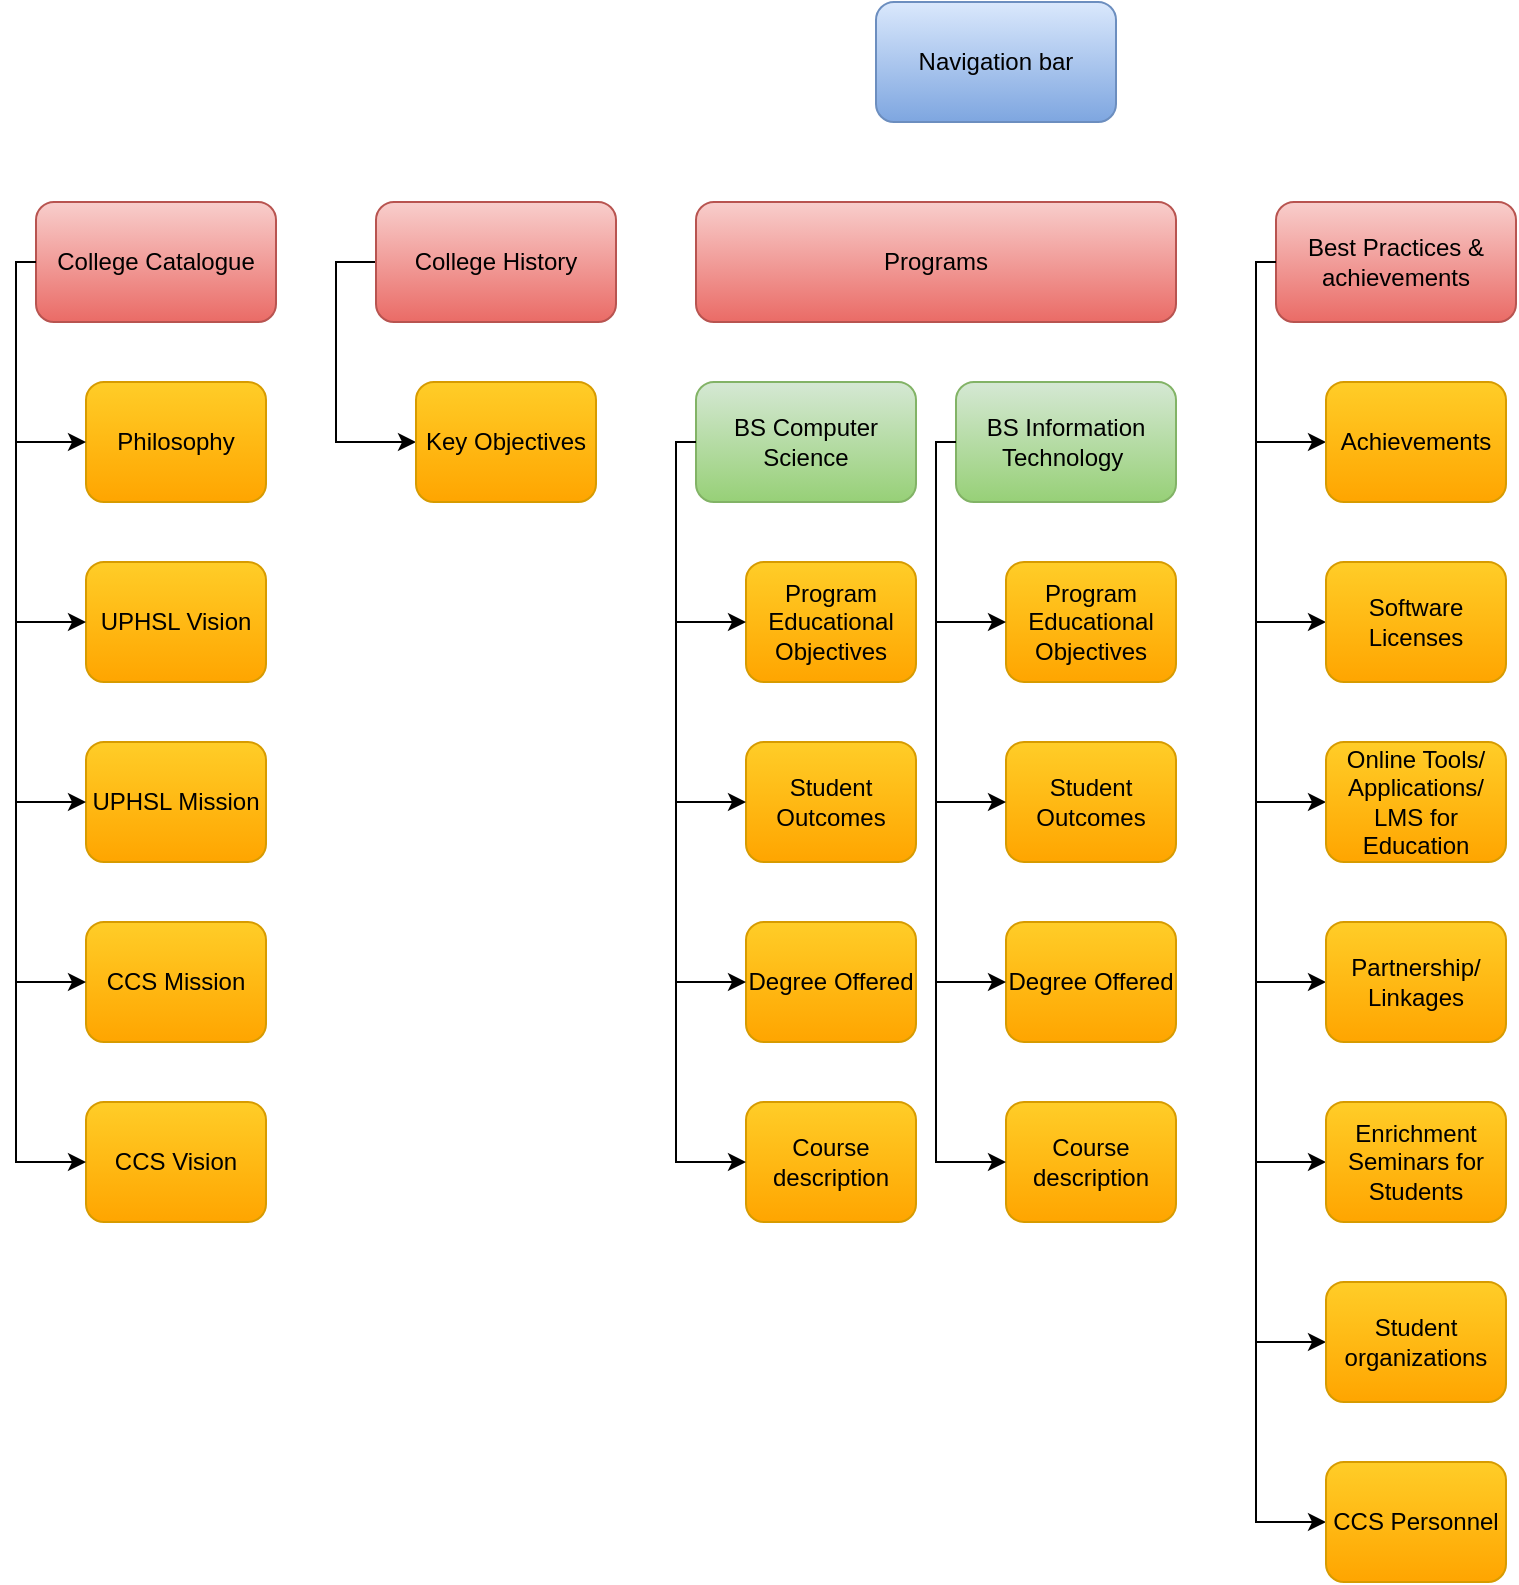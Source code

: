 <mxfile version="23.1.6" type="github">
  <diagram name="Page-1" id="sACsTCeDd_Et6IisknRS">
    <mxGraphModel dx="2514" dy="1337" grid="1" gridSize="10" guides="1" tooltips="1" connect="1" arrows="1" fold="1" page="1" pageScale="1" pageWidth="850" pageHeight="1100" math="0" shadow="0">
      <root>
        <mxCell id="0" />
        <mxCell id="1" parent="0" />
        <mxCell id="no28YzW2g3oVM7ufs7Dy-1" value="Navigation bar" style="rounded=1;whiteSpace=wrap;html=1;fillColor=#dae8fc;strokeColor=#6c8ebf;gradientColor=#7ea6e0;" vertex="1" parent="1">
          <mxGeometry x="450" y="40" width="120" height="60" as="geometry" />
        </mxCell>
        <mxCell id="no28YzW2g3oVM7ufs7Dy-60" style="edgeStyle=orthogonalEdgeStyle;rounded=0;orthogonalLoop=1;jettySize=auto;html=1;entryX=0;entryY=0.5;entryDx=0;entryDy=0;" edge="1" parent="1" source="no28YzW2g3oVM7ufs7Dy-7" target="no28YzW2g3oVM7ufs7Dy-22">
          <mxGeometry relative="1" as="geometry">
            <Array as="points">
              <mxPoint x="180" y="170" />
              <mxPoint x="180" y="260" />
            </Array>
          </mxGeometry>
        </mxCell>
        <mxCell id="no28YzW2g3oVM7ufs7Dy-7" value="College History" style="rounded=1;whiteSpace=wrap;html=1;fillColor=#f8cecc;strokeColor=#b85450;gradientColor=#ea6b66;" vertex="1" parent="1">
          <mxGeometry x="200" y="140" width="120" height="60" as="geometry" />
        </mxCell>
        <mxCell id="no28YzW2g3oVM7ufs7Dy-8" value="Programs" style="rounded=1;whiteSpace=wrap;html=1;fillColor=#f8cecc;strokeColor=#b85450;gradientColor=#ea6b66;" vertex="1" parent="1">
          <mxGeometry x="360" y="140" width="240" height="60" as="geometry" />
        </mxCell>
        <mxCell id="no28YzW2g3oVM7ufs7Dy-22" value="Key Objectives&lt;span id=&quot;docs-internal-guid-d5e53d72-7fff-2fe1-b138-4ab144727099&quot;&gt;&lt;/span&gt;" style="rounded=1;whiteSpace=wrap;html=1;fillColor=#ffcd28;strokeColor=#d79b00;gradientColor=#ffa500;" vertex="1" parent="1">
          <mxGeometry x="220" y="230" width="90" height="60" as="geometry" />
        </mxCell>
        <mxCell id="no28YzW2g3oVM7ufs7Dy-68" value="" style="group" vertex="1" connectable="0" parent="1">
          <mxGeometry x="350" y="230" width="120" height="420" as="geometry" />
        </mxCell>
        <mxCell id="no28YzW2g3oVM7ufs7Dy-25" value="BS Computer Science&lt;span id=&quot;docs-internal-guid-ea8f8cfb-7fff-ccc1-7b33-4c26a019957c&quot;&gt;&lt;/span&gt;&lt;span id=&quot;docs-internal-guid-ea8f8cfb-7fff-ccc1-7b33-4c26a019957c&quot;&gt;&lt;/span&gt;" style="rounded=1;whiteSpace=wrap;html=1;fillColor=#d5e8d4;strokeColor=#82b366;gradientColor=#97d077;" vertex="1" parent="no28YzW2g3oVM7ufs7Dy-68">
          <mxGeometry x="10" width="110" height="60" as="geometry" />
        </mxCell>
        <mxCell id="no28YzW2g3oVM7ufs7Dy-62" value="" style="group" vertex="1" connectable="0" parent="no28YzW2g3oVM7ufs7Dy-68">
          <mxGeometry x="35" y="90" width="85" height="330" as="geometry" />
        </mxCell>
        <mxCell id="no28YzW2g3oVM7ufs7Dy-24" value="Program Educational Objectives&lt;span id=&quot;docs-internal-guid-ea8f8cfb-7fff-ccc1-7b33-4c26a019957c&quot;&gt;&lt;/span&gt;&lt;span id=&quot;docs-internal-guid-ea8f8cfb-7fff-ccc1-7b33-4c26a019957c&quot;&gt;&lt;/span&gt;" style="rounded=1;whiteSpace=wrap;html=1;fillColor=#ffcd28;strokeColor=#d79b00;gradientColor=#ffa500;" vertex="1" parent="no28YzW2g3oVM7ufs7Dy-62">
          <mxGeometry width="85" height="60" as="geometry" />
        </mxCell>
        <mxCell id="no28YzW2g3oVM7ufs7Dy-29" value="Student Outcomes&lt;span id=&quot;docs-internal-guid-ea8f8cfb-7fff-ccc1-7b33-4c26a019957c&quot;&gt;&lt;/span&gt;&lt;span id=&quot;docs-internal-guid-ea8f8cfb-7fff-ccc1-7b33-4c26a019957c&quot;&gt;&lt;/span&gt;" style="rounded=1;whiteSpace=wrap;html=1;fillColor=#ffcd28;strokeColor=#d79b00;gradientColor=#ffa500;" vertex="1" parent="no28YzW2g3oVM7ufs7Dy-62">
          <mxGeometry y="90" width="85" height="60" as="geometry" />
        </mxCell>
        <mxCell id="no28YzW2g3oVM7ufs7Dy-30" value="Degree Offered&lt;span id=&quot;docs-internal-guid-ea8f8cfb-7fff-ccc1-7b33-4c26a019957c&quot;&gt;&lt;/span&gt;&lt;span id=&quot;docs-internal-guid-ea8f8cfb-7fff-ccc1-7b33-4c26a019957c&quot;&gt;&lt;/span&gt;" style="rounded=1;whiteSpace=wrap;html=1;fillColor=#ffcd28;strokeColor=#d79b00;gradientColor=#ffa500;" vertex="1" parent="no28YzW2g3oVM7ufs7Dy-62">
          <mxGeometry y="180" width="85" height="60" as="geometry" />
        </mxCell>
        <mxCell id="no28YzW2g3oVM7ufs7Dy-32" value="Course description&lt;span id=&quot;docs-internal-guid-ea8f8cfb-7fff-ccc1-7b33-4c26a019957c&quot;&gt;&lt;/span&gt;&lt;span id=&quot;docs-internal-guid-ea8f8cfb-7fff-ccc1-7b33-4c26a019957c&quot;&gt;&lt;/span&gt;" style="rounded=1;whiteSpace=wrap;html=1;fillColor=#ffcd28;strokeColor=#d79b00;gradientColor=#ffa500;" vertex="1" parent="no28YzW2g3oVM7ufs7Dy-62">
          <mxGeometry y="270" width="85" height="60" as="geometry" />
        </mxCell>
        <mxCell id="no28YzW2g3oVM7ufs7Dy-63" style="edgeStyle=orthogonalEdgeStyle;rounded=0;orthogonalLoop=1;jettySize=auto;html=1;entryX=0;entryY=0.5;entryDx=0;entryDy=0;" edge="1" parent="no28YzW2g3oVM7ufs7Dy-68" source="no28YzW2g3oVM7ufs7Dy-25" target="no28YzW2g3oVM7ufs7Dy-24">
          <mxGeometry relative="1" as="geometry">
            <Array as="points">
              <mxPoint y="30" />
              <mxPoint y="120" />
            </Array>
          </mxGeometry>
        </mxCell>
        <mxCell id="no28YzW2g3oVM7ufs7Dy-65" style="edgeStyle=orthogonalEdgeStyle;rounded=0;orthogonalLoop=1;jettySize=auto;html=1;entryX=0;entryY=0.5;entryDx=0;entryDy=0;" edge="1" parent="no28YzW2g3oVM7ufs7Dy-68" source="no28YzW2g3oVM7ufs7Dy-25" target="no28YzW2g3oVM7ufs7Dy-29">
          <mxGeometry relative="1" as="geometry">
            <Array as="points">
              <mxPoint y="30" />
              <mxPoint y="210" />
            </Array>
          </mxGeometry>
        </mxCell>
        <mxCell id="no28YzW2g3oVM7ufs7Dy-66" style="edgeStyle=orthogonalEdgeStyle;rounded=0;orthogonalLoop=1;jettySize=auto;html=1;entryX=0;entryY=0.5;entryDx=0;entryDy=0;" edge="1" parent="no28YzW2g3oVM7ufs7Dy-68" source="no28YzW2g3oVM7ufs7Dy-25" target="no28YzW2g3oVM7ufs7Dy-30">
          <mxGeometry relative="1" as="geometry">
            <Array as="points">
              <mxPoint y="30" />
              <mxPoint y="300" />
            </Array>
          </mxGeometry>
        </mxCell>
        <mxCell id="no28YzW2g3oVM7ufs7Dy-67" style="edgeStyle=orthogonalEdgeStyle;rounded=0;orthogonalLoop=1;jettySize=auto;html=1;entryX=0;entryY=0.5;entryDx=0;entryDy=0;" edge="1" parent="no28YzW2g3oVM7ufs7Dy-68" source="no28YzW2g3oVM7ufs7Dy-25" target="no28YzW2g3oVM7ufs7Dy-32">
          <mxGeometry relative="1" as="geometry">
            <Array as="points">
              <mxPoint y="30" />
              <mxPoint y="390" />
            </Array>
          </mxGeometry>
        </mxCell>
        <mxCell id="no28YzW2g3oVM7ufs7Dy-69" value="" style="group" vertex="1" connectable="0" parent="1">
          <mxGeometry x="480" y="230" width="120" height="420" as="geometry" />
        </mxCell>
        <mxCell id="no28YzW2g3oVM7ufs7Dy-70" value="BS Information Technology&amp;nbsp;&lt;span id=&quot;docs-internal-guid-ea8f8cfb-7fff-ccc1-7b33-4c26a019957c&quot;&gt;&lt;/span&gt;&lt;span id=&quot;docs-internal-guid-ea8f8cfb-7fff-ccc1-7b33-4c26a019957c&quot;&gt;&lt;/span&gt;" style="rounded=1;whiteSpace=wrap;html=1;fillColor=#d5e8d4;strokeColor=#82b366;gradientColor=#97d077;" vertex="1" parent="no28YzW2g3oVM7ufs7Dy-69">
          <mxGeometry x="10" width="110" height="60" as="geometry" />
        </mxCell>
        <mxCell id="no28YzW2g3oVM7ufs7Dy-71" value="" style="group" vertex="1" connectable="0" parent="no28YzW2g3oVM7ufs7Dy-69">
          <mxGeometry x="35" y="90" width="85" height="330" as="geometry" />
        </mxCell>
        <mxCell id="no28YzW2g3oVM7ufs7Dy-72" value="Program Educational Objectives&lt;span id=&quot;docs-internal-guid-ea8f8cfb-7fff-ccc1-7b33-4c26a019957c&quot;&gt;&lt;/span&gt;&lt;span id=&quot;docs-internal-guid-ea8f8cfb-7fff-ccc1-7b33-4c26a019957c&quot;&gt;&lt;/span&gt;" style="rounded=1;whiteSpace=wrap;html=1;fillColor=#ffcd28;strokeColor=#d79b00;gradientColor=#ffa500;" vertex="1" parent="no28YzW2g3oVM7ufs7Dy-71">
          <mxGeometry width="85" height="60" as="geometry" />
        </mxCell>
        <mxCell id="no28YzW2g3oVM7ufs7Dy-73" value="Student Outcomes&lt;span id=&quot;docs-internal-guid-ea8f8cfb-7fff-ccc1-7b33-4c26a019957c&quot;&gt;&lt;/span&gt;&lt;span id=&quot;docs-internal-guid-ea8f8cfb-7fff-ccc1-7b33-4c26a019957c&quot;&gt;&lt;/span&gt;" style="rounded=1;whiteSpace=wrap;html=1;fillColor=#ffcd28;strokeColor=#d79b00;gradientColor=#ffa500;" vertex="1" parent="no28YzW2g3oVM7ufs7Dy-71">
          <mxGeometry y="90" width="85" height="60" as="geometry" />
        </mxCell>
        <mxCell id="no28YzW2g3oVM7ufs7Dy-74" value="Degree Offered&lt;span id=&quot;docs-internal-guid-ea8f8cfb-7fff-ccc1-7b33-4c26a019957c&quot;&gt;&lt;/span&gt;&lt;span id=&quot;docs-internal-guid-ea8f8cfb-7fff-ccc1-7b33-4c26a019957c&quot;&gt;&lt;/span&gt;" style="rounded=1;whiteSpace=wrap;html=1;fillColor=#ffcd28;strokeColor=#d79b00;gradientColor=#ffa500;" vertex="1" parent="no28YzW2g3oVM7ufs7Dy-71">
          <mxGeometry y="180" width="85" height="60" as="geometry" />
        </mxCell>
        <mxCell id="no28YzW2g3oVM7ufs7Dy-75" value="Course description&lt;span id=&quot;docs-internal-guid-ea8f8cfb-7fff-ccc1-7b33-4c26a019957c&quot;&gt;&lt;/span&gt;&lt;span id=&quot;docs-internal-guid-ea8f8cfb-7fff-ccc1-7b33-4c26a019957c&quot;&gt;&lt;/span&gt;" style="rounded=1;whiteSpace=wrap;html=1;fillColor=#ffcd28;strokeColor=#d79b00;gradientColor=#ffa500;" vertex="1" parent="no28YzW2g3oVM7ufs7Dy-71">
          <mxGeometry y="270" width="85" height="60" as="geometry" />
        </mxCell>
        <mxCell id="no28YzW2g3oVM7ufs7Dy-76" style="edgeStyle=orthogonalEdgeStyle;rounded=0;orthogonalLoop=1;jettySize=auto;html=1;entryX=0;entryY=0.5;entryDx=0;entryDy=0;" edge="1" parent="no28YzW2g3oVM7ufs7Dy-69" source="no28YzW2g3oVM7ufs7Dy-70" target="no28YzW2g3oVM7ufs7Dy-72">
          <mxGeometry relative="1" as="geometry">
            <Array as="points">
              <mxPoint y="30" />
              <mxPoint y="120" />
            </Array>
          </mxGeometry>
        </mxCell>
        <mxCell id="no28YzW2g3oVM7ufs7Dy-77" style="edgeStyle=orthogonalEdgeStyle;rounded=0;orthogonalLoop=1;jettySize=auto;html=1;entryX=0;entryY=0.5;entryDx=0;entryDy=0;" edge="1" parent="no28YzW2g3oVM7ufs7Dy-69" source="no28YzW2g3oVM7ufs7Dy-70" target="no28YzW2g3oVM7ufs7Dy-73">
          <mxGeometry relative="1" as="geometry">
            <Array as="points">
              <mxPoint y="30" />
              <mxPoint y="210" />
            </Array>
          </mxGeometry>
        </mxCell>
        <mxCell id="no28YzW2g3oVM7ufs7Dy-78" style="edgeStyle=orthogonalEdgeStyle;rounded=0;orthogonalLoop=1;jettySize=auto;html=1;entryX=0;entryY=0.5;entryDx=0;entryDy=0;" edge="1" parent="no28YzW2g3oVM7ufs7Dy-69" source="no28YzW2g3oVM7ufs7Dy-70" target="no28YzW2g3oVM7ufs7Dy-74">
          <mxGeometry relative="1" as="geometry">
            <Array as="points">
              <mxPoint y="30" />
              <mxPoint y="300" />
            </Array>
          </mxGeometry>
        </mxCell>
        <mxCell id="no28YzW2g3oVM7ufs7Dy-79" style="edgeStyle=orthogonalEdgeStyle;rounded=0;orthogonalLoop=1;jettySize=auto;html=1;entryX=0;entryY=0.5;entryDx=0;entryDy=0;" edge="1" parent="no28YzW2g3oVM7ufs7Dy-69" source="no28YzW2g3oVM7ufs7Dy-70" target="no28YzW2g3oVM7ufs7Dy-75">
          <mxGeometry relative="1" as="geometry">
            <Array as="points">
              <mxPoint y="30" />
              <mxPoint y="390" />
            </Array>
          </mxGeometry>
        </mxCell>
        <mxCell id="no28YzW2g3oVM7ufs7Dy-87" value="" style="group" vertex="1" connectable="0" parent="1">
          <mxGeometry x="20" y="140" width="130" height="510" as="geometry" />
        </mxCell>
        <mxCell id="no28YzW2g3oVM7ufs7Dy-6" value="College Catalogue" style="rounded=1;whiteSpace=wrap;html=1;fillColor=#f8cecc;strokeColor=#b85450;gradientColor=#ea6b66;" vertex="1" parent="no28YzW2g3oVM7ufs7Dy-87">
          <mxGeometry x="10" width="120" height="60" as="geometry" />
        </mxCell>
        <mxCell id="no28YzW2g3oVM7ufs7Dy-15" value="" style="group" vertex="1" connectable="0" parent="no28YzW2g3oVM7ufs7Dy-87">
          <mxGeometry x="35" y="90" width="90" height="420" as="geometry" />
        </mxCell>
        <mxCell id="no28YzW2g3oVM7ufs7Dy-10" value="Philosophy&lt;span id=&quot;docs-internal-guid-d5e53d72-7fff-2fe1-b138-4ab144727099&quot;&gt;&lt;/span&gt;" style="rounded=1;whiteSpace=wrap;html=1;fillColor=#ffcd28;strokeColor=#d79b00;gradientColor=#ffa500;" vertex="1" parent="no28YzW2g3oVM7ufs7Dy-15">
          <mxGeometry width="90" height="60" as="geometry" />
        </mxCell>
        <mxCell id="no28YzW2g3oVM7ufs7Dy-11" value="&lt;div&gt;UPHSL Vision&lt;/div&gt;" style="rounded=1;whiteSpace=wrap;html=1;fillColor=#ffcd28;strokeColor=#d79b00;gradientColor=#ffa500;" vertex="1" parent="no28YzW2g3oVM7ufs7Dy-15">
          <mxGeometry y="90" width="90" height="60" as="geometry" />
        </mxCell>
        <mxCell id="no28YzW2g3oVM7ufs7Dy-12" value="UPHSL Mission&lt;span id=&quot;docs-internal-guid-d5e53d72-7fff-2fe1-b138-4ab144727099&quot;&gt;&lt;/span&gt;" style="rounded=1;whiteSpace=wrap;html=1;fillColor=#ffcd28;strokeColor=#d79b00;gradientColor=#ffa500;" vertex="1" parent="no28YzW2g3oVM7ufs7Dy-15">
          <mxGeometry y="180" width="90" height="60" as="geometry" />
        </mxCell>
        <mxCell id="no28YzW2g3oVM7ufs7Dy-13" value="&lt;div&gt;CCS Mission&lt;/div&gt;" style="rounded=1;whiteSpace=wrap;html=1;fillColor=#ffcd28;strokeColor=#d79b00;gradientColor=#ffa500;" vertex="1" parent="no28YzW2g3oVM7ufs7Dy-15">
          <mxGeometry y="270" width="90" height="60" as="geometry" />
        </mxCell>
        <mxCell id="no28YzW2g3oVM7ufs7Dy-14" value="&lt;span id=&quot;docs-internal-guid-57780343-7fff-d43e-a0b6-322ba20f0d49&quot;&gt;&lt;/span&gt;CCS Vision" style="rounded=1;whiteSpace=wrap;html=1;fillColor=#ffcd28;strokeColor=#d79b00;gradientColor=#ffa500;" vertex="1" parent="no28YzW2g3oVM7ufs7Dy-15">
          <mxGeometry y="360" width="90" height="60" as="geometry" />
        </mxCell>
        <mxCell id="no28YzW2g3oVM7ufs7Dy-46" style="edgeStyle=orthogonalEdgeStyle;rounded=0;orthogonalLoop=1;jettySize=auto;html=1;entryX=0;entryY=0.5;entryDx=0;entryDy=0;" edge="1" parent="no28YzW2g3oVM7ufs7Dy-87" source="no28YzW2g3oVM7ufs7Dy-6" target="no28YzW2g3oVM7ufs7Dy-10">
          <mxGeometry relative="1" as="geometry">
            <Array as="points">
              <mxPoint y="30" />
              <mxPoint y="120" />
            </Array>
          </mxGeometry>
        </mxCell>
        <mxCell id="no28YzW2g3oVM7ufs7Dy-56" style="edgeStyle=orthogonalEdgeStyle;rounded=0;orthogonalLoop=1;jettySize=auto;html=1;entryX=0;entryY=0.5;entryDx=0;entryDy=0;" edge="1" parent="no28YzW2g3oVM7ufs7Dy-87" source="no28YzW2g3oVM7ufs7Dy-6" target="no28YzW2g3oVM7ufs7Dy-11">
          <mxGeometry relative="1" as="geometry">
            <Array as="points">
              <mxPoint y="30" />
              <mxPoint y="210" />
            </Array>
          </mxGeometry>
        </mxCell>
        <mxCell id="no28YzW2g3oVM7ufs7Dy-57" style="edgeStyle=orthogonalEdgeStyle;rounded=0;orthogonalLoop=1;jettySize=auto;html=1;entryX=0;entryY=0.5;entryDx=0;entryDy=0;" edge="1" parent="no28YzW2g3oVM7ufs7Dy-87" source="no28YzW2g3oVM7ufs7Dy-6" target="no28YzW2g3oVM7ufs7Dy-12">
          <mxGeometry relative="1" as="geometry">
            <Array as="points">
              <mxPoint y="30" />
              <mxPoint y="300" />
            </Array>
          </mxGeometry>
        </mxCell>
        <mxCell id="no28YzW2g3oVM7ufs7Dy-58" style="edgeStyle=orthogonalEdgeStyle;rounded=0;orthogonalLoop=1;jettySize=auto;html=1;entryX=0;entryY=0.5;entryDx=0;entryDy=0;" edge="1" parent="no28YzW2g3oVM7ufs7Dy-87" source="no28YzW2g3oVM7ufs7Dy-6" target="no28YzW2g3oVM7ufs7Dy-13">
          <mxGeometry relative="1" as="geometry">
            <Array as="points">
              <mxPoint y="30" />
              <mxPoint y="390" />
            </Array>
          </mxGeometry>
        </mxCell>
        <mxCell id="no28YzW2g3oVM7ufs7Dy-59" style="edgeStyle=orthogonalEdgeStyle;rounded=0;orthogonalLoop=1;jettySize=auto;html=1;entryX=0;entryY=0.5;entryDx=0;entryDy=0;" edge="1" parent="no28YzW2g3oVM7ufs7Dy-87" source="no28YzW2g3oVM7ufs7Dy-6" target="no28YzW2g3oVM7ufs7Dy-14">
          <mxGeometry relative="1" as="geometry">
            <Array as="points">
              <mxPoint y="30" />
              <mxPoint y="480" />
            </Array>
          </mxGeometry>
        </mxCell>
        <mxCell id="no28YzW2g3oVM7ufs7Dy-89" value="Best Practices &amp;amp; achievements" style="rounded=1;whiteSpace=wrap;html=1;fillColor=#f8cecc;strokeColor=#b85450;gradientColor=#ea6b66;" vertex="1" parent="1">
          <mxGeometry x="650" y="140" width="120" height="60" as="geometry" />
        </mxCell>
        <mxCell id="no28YzW2g3oVM7ufs7Dy-96" style="edgeStyle=orthogonalEdgeStyle;rounded=0;orthogonalLoop=1;jettySize=auto;html=1;entryX=0;entryY=0.5;entryDx=0;entryDy=0;" edge="1" parent="1" source="no28YzW2g3oVM7ufs7Dy-89" target="no28YzW2g3oVM7ufs7Dy-91">
          <mxGeometry relative="1" as="geometry">
            <Array as="points">
              <mxPoint x="640" y="170" />
              <mxPoint x="640" y="260" />
            </Array>
          </mxGeometry>
        </mxCell>
        <mxCell id="no28YzW2g3oVM7ufs7Dy-97" style="edgeStyle=orthogonalEdgeStyle;rounded=0;orthogonalLoop=1;jettySize=auto;html=1;entryX=0;entryY=0.5;entryDx=0;entryDy=0;" edge="1" parent="1" source="no28YzW2g3oVM7ufs7Dy-89" target="no28YzW2g3oVM7ufs7Dy-92">
          <mxGeometry relative="1" as="geometry">
            <Array as="points">
              <mxPoint x="640" y="170" />
              <mxPoint x="640" y="350" />
            </Array>
          </mxGeometry>
        </mxCell>
        <mxCell id="no28YzW2g3oVM7ufs7Dy-98" style="edgeStyle=orthogonalEdgeStyle;rounded=0;orthogonalLoop=1;jettySize=auto;html=1;entryX=0;entryY=0.5;entryDx=0;entryDy=0;" edge="1" parent="1" source="no28YzW2g3oVM7ufs7Dy-89" target="no28YzW2g3oVM7ufs7Dy-93">
          <mxGeometry relative="1" as="geometry">
            <Array as="points">
              <mxPoint x="640" y="170" />
              <mxPoint x="640" y="440" />
            </Array>
          </mxGeometry>
        </mxCell>
        <mxCell id="no28YzW2g3oVM7ufs7Dy-99" style="edgeStyle=orthogonalEdgeStyle;rounded=0;orthogonalLoop=1;jettySize=auto;html=1;entryX=0;entryY=0.5;entryDx=0;entryDy=0;" edge="1" parent="1" source="no28YzW2g3oVM7ufs7Dy-89" target="no28YzW2g3oVM7ufs7Dy-94">
          <mxGeometry relative="1" as="geometry">
            <Array as="points">
              <mxPoint x="640" y="170" />
              <mxPoint x="640" y="530" />
            </Array>
          </mxGeometry>
        </mxCell>
        <mxCell id="no28YzW2g3oVM7ufs7Dy-100" style="edgeStyle=orthogonalEdgeStyle;rounded=0;orthogonalLoop=1;jettySize=auto;html=1;entryX=0;entryY=0.5;entryDx=0;entryDy=0;" edge="1" parent="1" source="no28YzW2g3oVM7ufs7Dy-89" target="no28YzW2g3oVM7ufs7Dy-95">
          <mxGeometry relative="1" as="geometry">
            <Array as="points">
              <mxPoint x="640" y="170" />
              <mxPoint x="640" y="620" />
            </Array>
          </mxGeometry>
        </mxCell>
        <mxCell id="no28YzW2g3oVM7ufs7Dy-91" value="Achievements&lt;span id=&quot;docs-internal-guid-d5e53d72-7fff-2fe1-b138-4ab144727099&quot;&gt;&lt;/span&gt;" style="rounded=1;whiteSpace=wrap;html=1;fillColor=#ffcd28;strokeColor=#d79b00;gradientColor=#ffa500;" vertex="1" parent="1">
          <mxGeometry x="675" y="230" width="90" height="60" as="geometry" />
        </mxCell>
        <mxCell id="no28YzW2g3oVM7ufs7Dy-92" value="&lt;div&gt;Software Licenses&lt;/div&gt;" style="rounded=1;whiteSpace=wrap;html=1;fillColor=#ffcd28;strokeColor=#d79b00;gradientColor=#ffa500;" vertex="1" parent="1">
          <mxGeometry x="675" y="320" width="90" height="60" as="geometry" />
        </mxCell>
        <mxCell id="no28YzW2g3oVM7ufs7Dy-93" value="Online Tools/ Applications/ LMS for Education&lt;span id=&quot;docs-internal-guid-d5e53d72-7fff-2fe1-b138-4ab144727099&quot;&gt;&lt;/span&gt;" style="rounded=1;whiteSpace=wrap;html=1;fillColor=#ffcd28;strokeColor=#d79b00;gradientColor=#ffa500;" vertex="1" parent="1">
          <mxGeometry x="675" y="410" width="90" height="60" as="geometry" />
        </mxCell>
        <mxCell id="no28YzW2g3oVM7ufs7Dy-94" value="&lt;div&gt;Partnership/ Linkages&lt;/div&gt;" style="rounded=1;whiteSpace=wrap;html=1;fillColor=#ffcd28;strokeColor=#d79b00;gradientColor=#ffa500;container=0;" vertex="1" parent="1">
          <mxGeometry x="675" y="500" width="90" height="60" as="geometry" />
        </mxCell>
        <mxCell id="no28YzW2g3oVM7ufs7Dy-95" value="&lt;span id=&quot;docs-internal-guid-57780343-7fff-d43e-a0b6-322ba20f0d49&quot;&gt;&lt;/span&gt;Enrichment Seminars for Students" style="rounded=1;whiteSpace=wrap;html=1;fillColor=#ffcd28;strokeColor=#d79b00;gradientColor=#ffa500;container=0;" vertex="1" parent="1">
          <mxGeometry x="675" y="590" width="90" height="60" as="geometry" />
        </mxCell>
        <mxCell id="no28YzW2g3oVM7ufs7Dy-101" style="edgeStyle=orthogonalEdgeStyle;rounded=0;orthogonalLoop=1;jettySize=auto;html=1;entryX=0;entryY=0.5;entryDx=0;entryDy=0;" edge="1" target="no28YzW2g3oVM7ufs7Dy-103" parent="1">
          <mxGeometry relative="1" as="geometry">
            <mxPoint x="650" y="350" as="sourcePoint" />
            <Array as="points">
              <mxPoint x="640" y="350" />
              <mxPoint x="640" y="710" />
            </Array>
          </mxGeometry>
        </mxCell>
        <mxCell id="no28YzW2g3oVM7ufs7Dy-102" style="edgeStyle=orthogonalEdgeStyle;rounded=0;orthogonalLoop=1;jettySize=auto;html=1;entryX=0;entryY=0.5;entryDx=0;entryDy=0;" edge="1" target="no28YzW2g3oVM7ufs7Dy-104" parent="1">
          <mxGeometry relative="1" as="geometry">
            <mxPoint x="650" y="350" as="sourcePoint" />
            <Array as="points">
              <mxPoint x="640" y="350" />
              <mxPoint x="640" y="800" />
            </Array>
          </mxGeometry>
        </mxCell>
        <mxCell id="no28YzW2g3oVM7ufs7Dy-103" value="&lt;div&gt;Student organizations&lt;/div&gt;" style="rounded=1;whiteSpace=wrap;html=1;fillColor=#ffcd28;strokeColor=#d79b00;gradientColor=#ffa500;container=0;" vertex="1" parent="1">
          <mxGeometry x="675" y="680" width="90" height="60" as="geometry" />
        </mxCell>
        <mxCell id="no28YzW2g3oVM7ufs7Dy-104" value="&lt;span id=&quot;docs-internal-guid-57780343-7fff-d43e-a0b6-322ba20f0d49&quot;&gt;&lt;/span&gt;CCS Personnel" style="rounded=1;whiteSpace=wrap;html=1;fillColor=#ffcd28;strokeColor=#d79b00;gradientColor=#ffa500;container=0;" vertex="1" parent="1">
          <mxGeometry x="675" y="770" width="90" height="60" as="geometry" />
        </mxCell>
      </root>
    </mxGraphModel>
  </diagram>
</mxfile>
